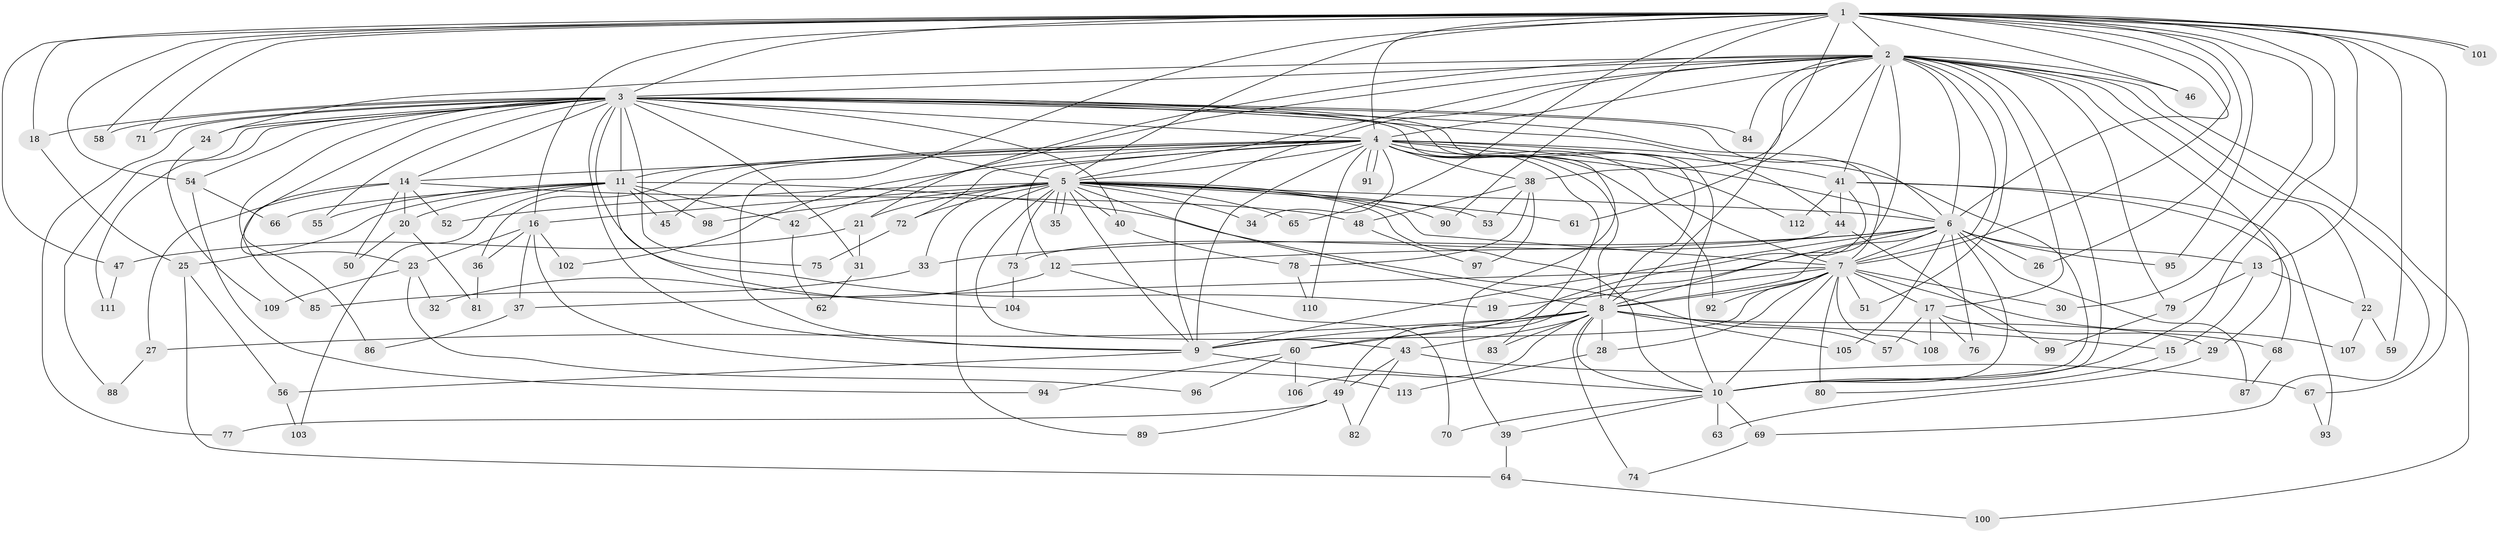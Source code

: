 // Generated by graph-tools (version 1.1) at 2025/35/03/09/25 02:35:04]
// undirected, 113 vertices, 251 edges
graph export_dot {
graph [start="1"]
  node [color=gray90,style=filled];
  1;
  2;
  3;
  4;
  5;
  6;
  7;
  8;
  9;
  10;
  11;
  12;
  13;
  14;
  15;
  16;
  17;
  18;
  19;
  20;
  21;
  22;
  23;
  24;
  25;
  26;
  27;
  28;
  29;
  30;
  31;
  32;
  33;
  34;
  35;
  36;
  37;
  38;
  39;
  40;
  41;
  42;
  43;
  44;
  45;
  46;
  47;
  48;
  49;
  50;
  51;
  52;
  53;
  54;
  55;
  56;
  57;
  58;
  59;
  60;
  61;
  62;
  63;
  64;
  65;
  66;
  67;
  68;
  69;
  70;
  71;
  72;
  73;
  74;
  75;
  76;
  77;
  78;
  79;
  80;
  81;
  82;
  83;
  84;
  85;
  86;
  87;
  88;
  89;
  90;
  91;
  92;
  93;
  94;
  95;
  96;
  97;
  98;
  99;
  100;
  101;
  102;
  103;
  104;
  105;
  106;
  107;
  108;
  109;
  110;
  111;
  112;
  113;
  1 -- 2;
  1 -- 3;
  1 -- 4;
  1 -- 5;
  1 -- 6;
  1 -- 7;
  1 -- 8;
  1 -- 9;
  1 -- 10;
  1 -- 13;
  1 -- 16;
  1 -- 18;
  1 -- 26;
  1 -- 30;
  1 -- 46;
  1 -- 47;
  1 -- 54;
  1 -- 58;
  1 -- 59;
  1 -- 65;
  1 -- 67;
  1 -- 71;
  1 -- 90;
  1 -- 95;
  1 -- 101;
  1 -- 101;
  2 -- 3;
  2 -- 4;
  2 -- 5;
  2 -- 6;
  2 -- 7;
  2 -- 8;
  2 -- 9;
  2 -- 10;
  2 -- 17;
  2 -- 21;
  2 -- 22;
  2 -- 24;
  2 -- 29;
  2 -- 38;
  2 -- 41;
  2 -- 42;
  2 -- 46;
  2 -- 51;
  2 -- 61;
  2 -- 69;
  2 -- 79;
  2 -- 84;
  2 -- 100;
  3 -- 4;
  3 -- 5;
  3 -- 6;
  3 -- 7;
  3 -- 8;
  3 -- 9;
  3 -- 10;
  3 -- 11;
  3 -- 14;
  3 -- 18;
  3 -- 19;
  3 -- 23;
  3 -- 24;
  3 -- 31;
  3 -- 39;
  3 -- 40;
  3 -- 44;
  3 -- 54;
  3 -- 55;
  3 -- 58;
  3 -- 71;
  3 -- 75;
  3 -- 77;
  3 -- 84;
  3 -- 85;
  3 -- 88;
  3 -- 111;
  4 -- 5;
  4 -- 6;
  4 -- 7;
  4 -- 8;
  4 -- 9;
  4 -- 10;
  4 -- 11;
  4 -- 12;
  4 -- 14;
  4 -- 34;
  4 -- 36;
  4 -- 38;
  4 -- 41;
  4 -- 45;
  4 -- 72;
  4 -- 83;
  4 -- 91;
  4 -- 91;
  4 -- 92;
  4 -- 102;
  4 -- 110;
  4 -- 112;
  5 -- 6;
  5 -- 7;
  5 -- 8;
  5 -- 9;
  5 -- 10;
  5 -- 16;
  5 -- 21;
  5 -- 33;
  5 -- 34;
  5 -- 35;
  5 -- 35;
  5 -- 40;
  5 -- 43;
  5 -- 52;
  5 -- 53;
  5 -- 61;
  5 -- 65;
  5 -- 72;
  5 -- 73;
  5 -- 89;
  5 -- 90;
  5 -- 98;
  6 -- 7;
  6 -- 8;
  6 -- 9;
  6 -- 10;
  6 -- 12;
  6 -- 13;
  6 -- 26;
  6 -- 33;
  6 -- 49;
  6 -- 76;
  6 -- 87;
  6 -- 95;
  6 -- 105;
  7 -- 8;
  7 -- 9;
  7 -- 10;
  7 -- 17;
  7 -- 19;
  7 -- 28;
  7 -- 30;
  7 -- 37;
  7 -- 51;
  7 -- 80;
  7 -- 92;
  7 -- 107;
  7 -- 108;
  8 -- 9;
  8 -- 10;
  8 -- 15;
  8 -- 27;
  8 -- 28;
  8 -- 29;
  8 -- 43;
  8 -- 60;
  8 -- 74;
  8 -- 83;
  8 -- 105;
  8 -- 106;
  9 -- 10;
  9 -- 56;
  10 -- 39;
  10 -- 63;
  10 -- 69;
  10 -- 70;
  11 -- 20;
  11 -- 25;
  11 -- 42;
  11 -- 45;
  11 -- 55;
  11 -- 57;
  11 -- 66;
  11 -- 98;
  11 -- 103;
  11 -- 104;
  12 -- 32;
  12 -- 70;
  13 -- 15;
  13 -- 22;
  13 -- 79;
  14 -- 20;
  14 -- 27;
  14 -- 48;
  14 -- 50;
  14 -- 52;
  14 -- 86;
  15 -- 80;
  16 -- 23;
  16 -- 36;
  16 -- 37;
  16 -- 102;
  16 -- 113;
  17 -- 57;
  17 -- 68;
  17 -- 76;
  17 -- 108;
  18 -- 25;
  20 -- 50;
  20 -- 81;
  21 -- 31;
  21 -- 47;
  22 -- 59;
  22 -- 107;
  23 -- 32;
  23 -- 96;
  23 -- 109;
  24 -- 109;
  25 -- 56;
  25 -- 64;
  27 -- 88;
  28 -- 113;
  29 -- 63;
  31 -- 62;
  33 -- 85;
  36 -- 81;
  37 -- 86;
  38 -- 48;
  38 -- 53;
  38 -- 78;
  38 -- 97;
  39 -- 64;
  40 -- 78;
  41 -- 44;
  41 -- 60;
  41 -- 68;
  41 -- 93;
  41 -- 112;
  42 -- 62;
  43 -- 49;
  43 -- 67;
  43 -- 82;
  44 -- 73;
  44 -- 99;
  47 -- 111;
  48 -- 97;
  49 -- 77;
  49 -- 82;
  49 -- 89;
  54 -- 66;
  54 -- 94;
  56 -- 103;
  60 -- 94;
  60 -- 96;
  60 -- 106;
  64 -- 100;
  67 -- 93;
  68 -- 87;
  69 -- 74;
  72 -- 75;
  73 -- 104;
  78 -- 110;
  79 -- 99;
}
